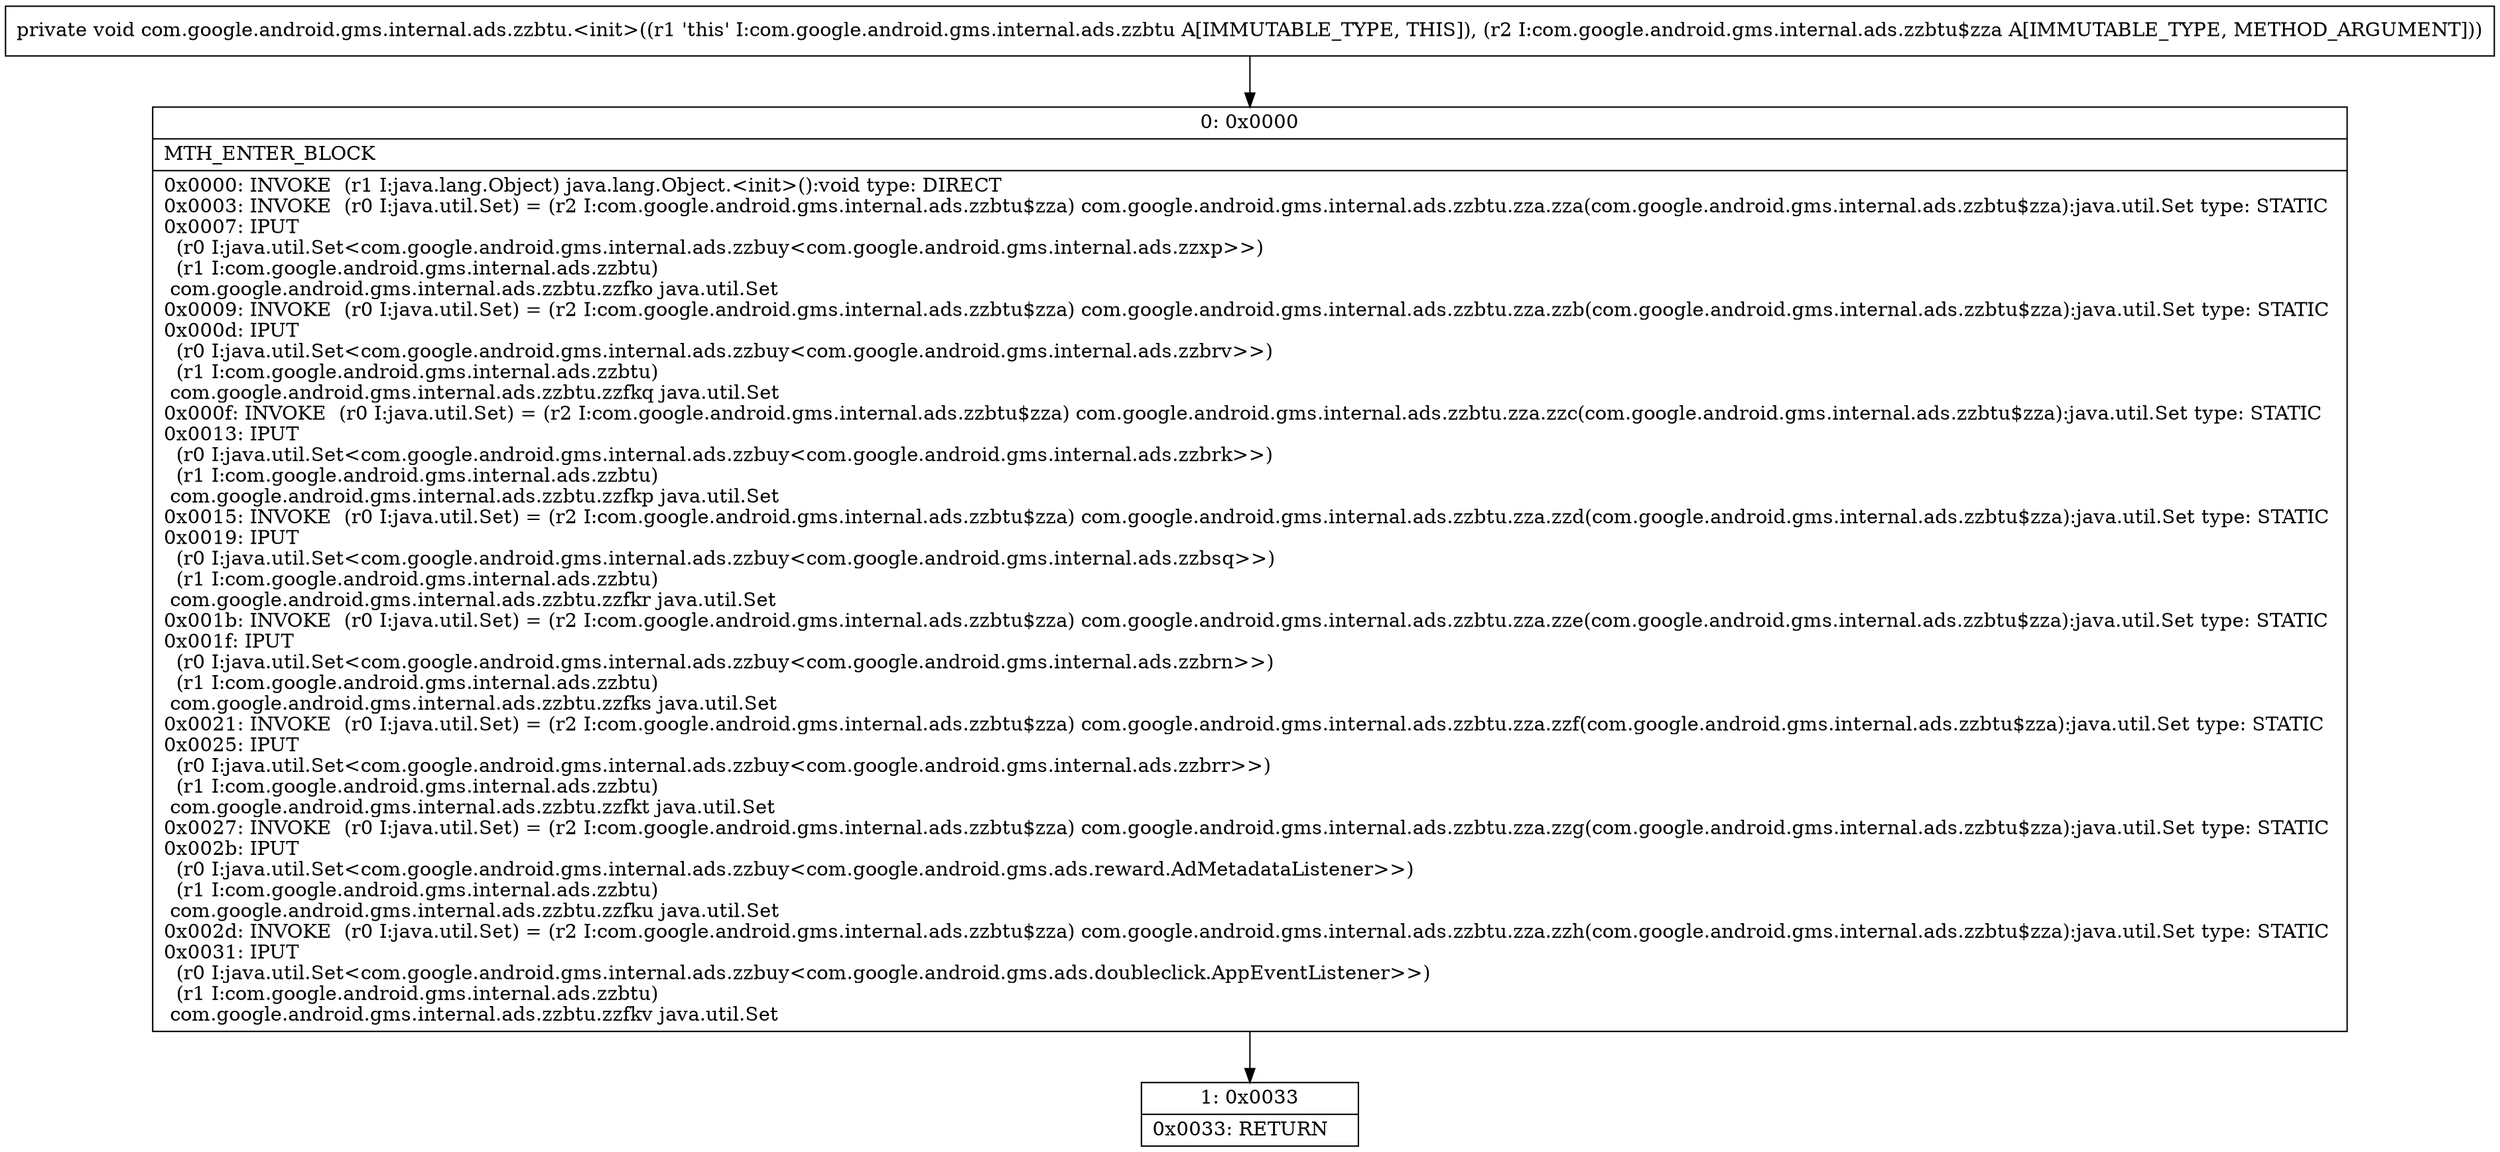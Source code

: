 digraph "CFG forcom.google.android.gms.internal.ads.zzbtu.\<init\>(Lcom\/google\/android\/gms\/internal\/ads\/zzbtu$zza;)V" {
Node_0 [shape=record,label="{0\:\ 0x0000|MTH_ENTER_BLOCK\l|0x0000: INVOKE  (r1 I:java.lang.Object) java.lang.Object.\<init\>():void type: DIRECT \l0x0003: INVOKE  (r0 I:java.util.Set) = (r2 I:com.google.android.gms.internal.ads.zzbtu$zza) com.google.android.gms.internal.ads.zzbtu.zza.zza(com.google.android.gms.internal.ads.zzbtu$zza):java.util.Set type: STATIC \l0x0007: IPUT  \l  (r0 I:java.util.Set\<com.google.android.gms.internal.ads.zzbuy\<com.google.android.gms.internal.ads.zzxp\>\>)\l  (r1 I:com.google.android.gms.internal.ads.zzbtu)\l com.google.android.gms.internal.ads.zzbtu.zzfko java.util.Set \l0x0009: INVOKE  (r0 I:java.util.Set) = (r2 I:com.google.android.gms.internal.ads.zzbtu$zza) com.google.android.gms.internal.ads.zzbtu.zza.zzb(com.google.android.gms.internal.ads.zzbtu$zza):java.util.Set type: STATIC \l0x000d: IPUT  \l  (r0 I:java.util.Set\<com.google.android.gms.internal.ads.zzbuy\<com.google.android.gms.internal.ads.zzbrv\>\>)\l  (r1 I:com.google.android.gms.internal.ads.zzbtu)\l com.google.android.gms.internal.ads.zzbtu.zzfkq java.util.Set \l0x000f: INVOKE  (r0 I:java.util.Set) = (r2 I:com.google.android.gms.internal.ads.zzbtu$zza) com.google.android.gms.internal.ads.zzbtu.zza.zzc(com.google.android.gms.internal.ads.zzbtu$zza):java.util.Set type: STATIC \l0x0013: IPUT  \l  (r0 I:java.util.Set\<com.google.android.gms.internal.ads.zzbuy\<com.google.android.gms.internal.ads.zzbrk\>\>)\l  (r1 I:com.google.android.gms.internal.ads.zzbtu)\l com.google.android.gms.internal.ads.zzbtu.zzfkp java.util.Set \l0x0015: INVOKE  (r0 I:java.util.Set) = (r2 I:com.google.android.gms.internal.ads.zzbtu$zza) com.google.android.gms.internal.ads.zzbtu.zza.zzd(com.google.android.gms.internal.ads.zzbtu$zza):java.util.Set type: STATIC \l0x0019: IPUT  \l  (r0 I:java.util.Set\<com.google.android.gms.internal.ads.zzbuy\<com.google.android.gms.internal.ads.zzbsq\>\>)\l  (r1 I:com.google.android.gms.internal.ads.zzbtu)\l com.google.android.gms.internal.ads.zzbtu.zzfkr java.util.Set \l0x001b: INVOKE  (r0 I:java.util.Set) = (r2 I:com.google.android.gms.internal.ads.zzbtu$zza) com.google.android.gms.internal.ads.zzbtu.zza.zze(com.google.android.gms.internal.ads.zzbtu$zza):java.util.Set type: STATIC \l0x001f: IPUT  \l  (r0 I:java.util.Set\<com.google.android.gms.internal.ads.zzbuy\<com.google.android.gms.internal.ads.zzbrn\>\>)\l  (r1 I:com.google.android.gms.internal.ads.zzbtu)\l com.google.android.gms.internal.ads.zzbtu.zzfks java.util.Set \l0x0021: INVOKE  (r0 I:java.util.Set) = (r2 I:com.google.android.gms.internal.ads.zzbtu$zza) com.google.android.gms.internal.ads.zzbtu.zza.zzf(com.google.android.gms.internal.ads.zzbtu$zza):java.util.Set type: STATIC \l0x0025: IPUT  \l  (r0 I:java.util.Set\<com.google.android.gms.internal.ads.zzbuy\<com.google.android.gms.internal.ads.zzbrr\>\>)\l  (r1 I:com.google.android.gms.internal.ads.zzbtu)\l com.google.android.gms.internal.ads.zzbtu.zzfkt java.util.Set \l0x0027: INVOKE  (r0 I:java.util.Set) = (r2 I:com.google.android.gms.internal.ads.zzbtu$zza) com.google.android.gms.internal.ads.zzbtu.zza.zzg(com.google.android.gms.internal.ads.zzbtu$zza):java.util.Set type: STATIC \l0x002b: IPUT  \l  (r0 I:java.util.Set\<com.google.android.gms.internal.ads.zzbuy\<com.google.android.gms.ads.reward.AdMetadataListener\>\>)\l  (r1 I:com.google.android.gms.internal.ads.zzbtu)\l com.google.android.gms.internal.ads.zzbtu.zzfku java.util.Set \l0x002d: INVOKE  (r0 I:java.util.Set) = (r2 I:com.google.android.gms.internal.ads.zzbtu$zza) com.google.android.gms.internal.ads.zzbtu.zza.zzh(com.google.android.gms.internal.ads.zzbtu$zza):java.util.Set type: STATIC \l0x0031: IPUT  \l  (r0 I:java.util.Set\<com.google.android.gms.internal.ads.zzbuy\<com.google.android.gms.ads.doubleclick.AppEventListener\>\>)\l  (r1 I:com.google.android.gms.internal.ads.zzbtu)\l com.google.android.gms.internal.ads.zzbtu.zzfkv java.util.Set \l}"];
Node_1 [shape=record,label="{1\:\ 0x0033|0x0033: RETURN   \l}"];
MethodNode[shape=record,label="{private void com.google.android.gms.internal.ads.zzbtu.\<init\>((r1 'this' I:com.google.android.gms.internal.ads.zzbtu A[IMMUTABLE_TYPE, THIS]), (r2 I:com.google.android.gms.internal.ads.zzbtu$zza A[IMMUTABLE_TYPE, METHOD_ARGUMENT])) }"];
MethodNode -> Node_0;
Node_0 -> Node_1;
}

